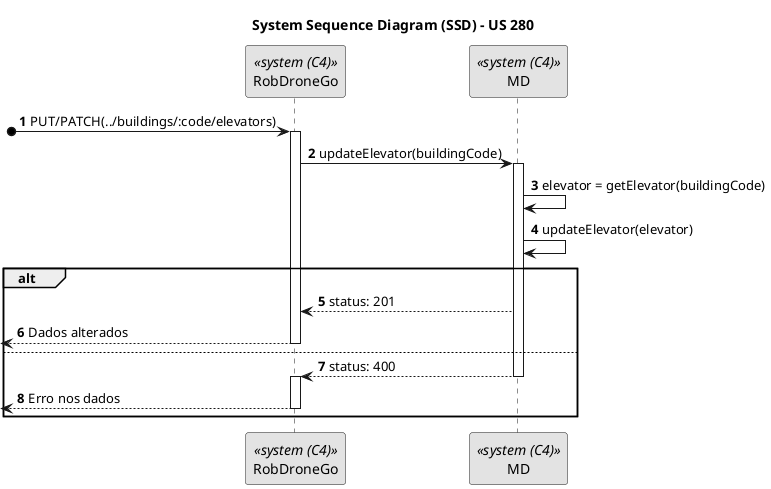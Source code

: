 @startuml
skinparam monochrome true
skinparam packageStyle rectangle
skinparam shadowing false

title System Sequence Diagram (SSD) - US 280
autonumber

participant "RobDroneGo" as Sistema <<system (C4)>>
participant "MD" as MD <<system (C4)>>

?o-> Sistema : PUT/PATCH(../buildings/:code/elevators)
activate Sistema

Sistema -> MD : updateElevator(buildingCode)

activate MD
MD -> MD: elevator = getElevator(buildingCode)
MD -> MD: updateElevator(elevator)

alt
    MD --> Sistema : status: 201
    <-- Sistema : Dados alterados
    deactivate Sistema
else
    MD --> Sistema : status: 400
    deactivate MD
    activate Sistema
    <-- Sistema : Erro nos dados
    deactivate Sistema
end

@enduml